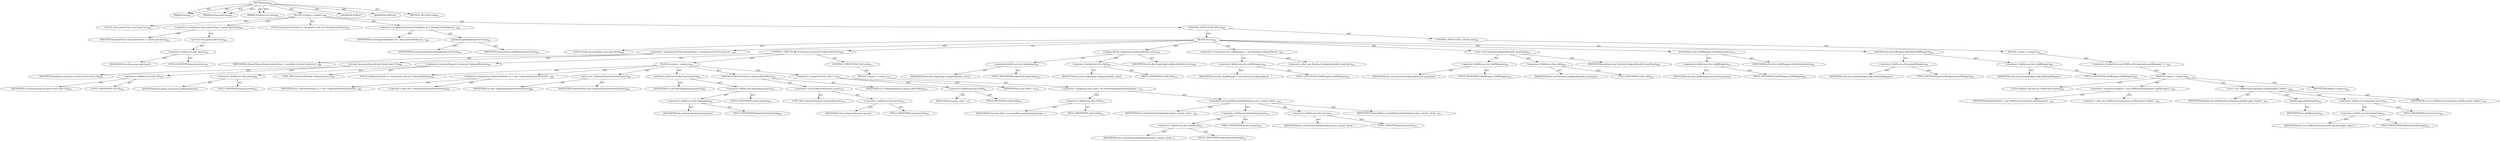 digraph "init" {  
"111669149721" [label = <(METHOD,init)<SUB>900</SUB>> ]
"115964117078" [label = <(PARAM,this)<SUB>900</SUB>> ]
"115964117079" [label = <(PARAM,String propType)<SUB>900</SUB>> ]
"115964117080" [label = <(PARAM,AttributeList attrs)<SUB>900</SUB>> ]
"25769803902" [label = <(BLOCK,&lt;empty&gt;,&lt;empty&gt;)<SUB>900</SUB>> ]
"94489280570" [label = <(LOCAL,Class parentClass: java.lang.Class)<SUB>901</SUB>> ]
"30064771594" [label = <(&lt;operator&gt;.assignment,Class parentClass = parent.getClass())<SUB>901</SUB>> ]
"68719477198" [label = <(IDENTIFIER,parentClass,Class parentClass = parent.getClass())<SUB>901</SUB>> ]
"30064771595" [label = <(getClass,this.parent.getClass())<SUB>901</SUB>> ]
"30064771596" [label = <(&lt;operator&gt;.fieldAccess,this.parent)<SUB>901</SUB>> ]
"68719477199" [label = <(IDENTIFIER,this,this.parent.getClass())> ]
"55834575011" [label = <(FIELD_IDENTIFIER,parent,parent)<SUB>901</SUB>> ]
"94489280571" [label = <(LOCAL,IntrospectionHelper ih: org.apache.tools.ant.IntrospectionHelper)<SUB>902</SUB>> ]
"30064771597" [label = <(&lt;operator&gt;.assignment,IntrospectionHelper ih = IntrospectionHelper.ge...)<SUB>902</SUB>> ]
"68719477200" [label = <(IDENTIFIER,ih,IntrospectionHelper ih = IntrospectionHelper.ge...)<SUB>902</SUB>> ]
"30064771598" [label = <(getHelper,getHelper(parentClass))<SUB>903</SUB>> ]
"68719477201" [label = <(IDENTIFIER,IntrospectionHelper,getHelper(parentClass))<SUB>903</SUB>> ]
"68719477202" [label = <(IDENTIFIER,parentClass,getHelper(parentClass))<SUB>903</SUB>> ]
"47244640331" [label = <(CONTROL_STRUCTURE,TRY,try)<SUB>905</SUB>> ]
"25769803903" [label = <(BLOCK,try,try)<SUB>905</SUB>> ]
"94489280572" [label = <(LOCAL,String elementName: java.lang.String)<SUB>906</SUB>> ]
"30064771599" [label = <(&lt;operator&gt;.assignment,String elementName = propType.toLowerCase(Local...)<SUB>906</SUB>> ]
"68719477203" [label = <(IDENTIFIER,elementName,String elementName = propType.toLowerCase(Local...)<SUB>906</SUB>> ]
"30064771600" [label = <(toLowerCase,propType.toLowerCase(Locale.US))<SUB>906</SUB>> ]
"68719477204" [label = <(IDENTIFIER,propType,propType.toLowerCase(Locale.US))<SUB>906</SUB>> ]
"30064771601" [label = <(&lt;operator&gt;.fieldAccess,Locale.US)<SUB>906</SUB>> ]
"68719477205" [label = <(IDENTIFIER,Locale,propType.toLowerCase(Locale.US))<SUB>906</SUB>> ]
"55834575012" [label = <(FIELD_IDENTIFIER,US,US)<SUB>906</SUB>> ]
"47244640332" [label = <(CONTROL_STRUCTURE,IF,if (parent instanceof UnknownElement))<SUB>907</SUB>> ]
"30064771602" [label = <(&lt;operator&gt;.instanceOf,parent instanceof UnknownElement)<SUB>907</SUB>> ]
"30064771603" [label = <(&lt;operator&gt;.fieldAccess,this.parent)<SUB>907</SUB>> ]
"68719477206" [label = <(IDENTIFIER,this,parent instanceof UnknownElement)> ]
"55834575013" [label = <(FIELD_IDENTIFIER,parent,parent)<SUB>907</SUB>> ]
"180388626446" [label = <(TYPE_REF,UnknownElement,UnknownElement)<SUB>907</SUB>> ]
"25769803904" [label = <(BLOCK,&lt;empty&gt;,&lt;empty&gt;)<SUB>907</SUB>> ]
"94489280573" [label = <(LOCAL,UnknownElement uc: org.apache.tools.ant.UnknownElement)<SUB>908</SUB>> ]
"30064771604" [label = <(&lt;operator&gt;.assignment,UnknownElement uc = new UnknownElement(elementN...)<SUB>908</SUB>> ]
"68719477207" [label = <(IDENTIFIER,uc,UnknownElement uc = new UnknownElement(elementN...)<SUB>908</SUB>> ]
"30064771605" [label = <(&lt;operator&gt;.alloc,new UnknownElement(elementName))<SUB>908</SUB>> ]
"30064771606" [label = <(&lt;init&gt;,new UnknownElement(elementName))<SUB>908</SUB>> ]
"68719477208" [label = <(IDENTIFIER,uc,new UnknownElement(elementName))<SUB>908</SUB>> ]
"68719477209" [label = <(IDENTIFIER,elementName,new UnknownElement(elementName))<SUB>908</SUB>> ]
"30064771607" [label = <(setProject,setProject(helperImpl.project))<SUB>909</SUB>> ]
"68719477210" [label = <(IDENTIFIER,uc,setProject(helperImpl.project))<SUB>909</SUB>> ]
"30064771608" [label = <(&lt;operator&gt;.fieldAccess,helperImpl.project)<SUB>909</SUB>> ]
"30064771609" [label = <(&lt;operator&gt;.fieldAccess,this.helperImpl)<SUB>909</SUB>> ]
"68719477211" [label = <(IDENTIFIER,this,setProject(helperImpl.project))> ]
"55834575014" [label = <(FIELD_IDENTIFIER,helperImpl,helperImpl)<SUB>909</SUB>> ]
"55834575015" [label = <(FIELD_IDENTIFIER,project,project)<SUB>909</SUB>> ]
"30064771610" [label = <(addChild,(UnknownElement) parent.addChild(uc))<SUB>910</SUB>> ]
"30064771611" [label = <(&lt;operator&gt;.cast,(UnknownElement) parent)<SUB>910</SUB>> ]
"180388626447" [label = <(TYPE_REF,UnknownElement,UnknownElement)<SUB>910</SUB>> ]
"30064771612" [label = <(&lt;operator&gt;.fieldAccess,this.parent)<SUB>910</SUB>> ]
"68719477212" [label = <(IDENTIFIER,this,(UnknownElement) parent)> ]
"55834575016" [label = <(FIELD_IDENTIFIER,parent,parent)<SUB>910</SUB>> ]
"68719477213" [label = <(IDENTIFIER,uc,(UnknownElement) parent.addChild(uc))<SUB>910</SUB>> ]
"30064771613" [label = <(&lt;operator&gt;.assignment,this.child = uc)<SUB>911</SUB>> ]
"30064771614" [label = <(&lt;operator&gt;.fieldAccess,this.child)<SUB>911</SUB>> ]
"68719477214" [label = <(IDENTIFIER,this,this.child = uc)> ]
"55834575017" [label = <(FIELD_IDENTIFIER,child,child)<SUB>911</SUB>> ]
"68719477215" [label = <(IDENTIFIER,uc,this.child = uc)<SUB>911</SUB>> ]
"47244640333" [label = <(CONTROL_STRUCTURE,ELSE,else)<SUB>912</SUB>> ]
"25769803905" [label = <(BLOCK,&lt;empty&gt;,&lt;empty&gt;)<SUB>912</SUB>> ]
"30064771615" [label = <(&lt;operator&gt;.assignment,this.child = ih.createElement(helperImpl.projec...)<SUB>913</SUB>> ]
"30064771616" [label = <(&lt;operator&gt;.fieldAccess,this.child)<SUB>913</SUB>> ]
"68719477216" [label = <(IDENTIFIER,this,this.child = ih.createElement(helperImpl.projec...)> ]
"55834575018" [label = <(FIELD_IDENTIFIER,child,child)<SUB>913</SUB>> ]
"30064771617" [label = <(createElement,createElement(helperImpl.project, parent, eleme...)<SUB>913</SUB>> ]
"68719477217" [label = <(IDENTIFIER,ih,createElement(helperImpl.project, parent, eleme...)<SUB>913</SUB>> ]
"30064771618" [label = <(&lt;operator&gt;.fieldAccess,helperImpl.project)<SUB>913</SUB>> ]
"30064771619" [label = <(&lt;operator&gt;.fieldAccess,this.helperImpl)<SUB>913</SUB>> ]
"68719477218" [label = <(IDENTIFIER,this,createElement(helperImpl.project, parent, eleme...)> ]
"55834575019" [label = <(FIELD_IDENTIFIER,helperImpl,helperImpl)<SUB>913</SUB>> ]
"55834575020" [label = <(FIELD_IDENTIFIER,project,project)<SUB>913</SUB>> ]
"30064771620" [label = <(&lt;operator&gt;.fieldAccess,this.parent)<SUB>913</SUB>> ]
"68719477219" [label = <(IDENTIFIER,this,createElement(helperImpl.project, parent, eleme...)> ]
"55834575021" [label = <(FIELD_IDENTIFIER,parent,parent)<SUB>913</SUB>> ]
"68719477220" [label = <(IDENTIFIER,elementName,createElement(helperImpl.project, parent, eleme...)<SUB>913</SUB>> ]
"30064771621" [label = <(configureId,this.helperImpl.configureId(child, attrs))<SUB>916</SUB>> ]
"30064771622" [label = <(&lt;operator&gt;.fieldAccess,this.helperImpl)<SUB>916</SUB>> ]
"68719477221" [label = <(IDENTIFIER,this,this.helperImpl.configureId(child, attrs))> ]
"55834575022" [label = <(FIELD_IDENTIFIER,helperImpl,helperImpl)<SUB>916</SUB>> ]
"30064771623" [label = <(&lt;operator&gt;.fieldAccess,this.child)<SUB>916</SUB>> ]
"68719477222" [label = <(IDENTIFIER,this,this.helperImpl.configureId(child, attrs))> ]
"55834575023" [label = <(FIELD_IDENTIFIER,child,child)<SUB>916</SUB>> ]
"68719477223" [label = <(IDENTIFIER,attrs,this.helperImpl.configureId(child, attrs))<SUB>916</SUB>> ]
"30064771624" [label = <(&lt;operator&gt;.assignment,this.childWrapper = new RuntimeConfigurable(chi...)<SUB>918</SUB>> ]
"30064771625" [label = <(&lt;operator&gt;.fieldAccess,this.childWrapper)<SUB>918</SUB>> ]
"68719477224" [label = <(IDENTIFIER,this,this.childWrapper = new RuntimeConfigurable(chi...)> ]
"55834575024" [label = <(FIELD_IDENTIFIER,childWrapper,childWrapper)<SUB>918</SUB>> ]
"30064771626" [label = <(&lt;operator&gt;.alloc,new RuntimeConfigurable(child, propType))<SUB>918</SUB>> ]
"30064771627" [label = <(&lt;init&gt;,new RuntimeConfigurable(child, propType))<SUB>918</SUB>> ]
"30064771628" [label = <(&lt;operator&gt;.fieldAccess,this.childWrapper)<SUB>918</SUB>> ]
"68719477225" [label = <(IDENTIFIER,this,new RuntimeConfigurable(child, propType))> ]
"55834575025" [label = <(FIELD_IDENTIFIER,childWrapper,childWrapper)<SUB>918</SUB>> ]
"30064771629" [label = <(&lt;operator&gt;.fieldAccess,this.child)<SUB>918</SUB>> ]
"68719477226" [label = <(IDENTIFIER,this,new RuntimeConfigurable(child, propType))> ]
"55834575026" [label = <(FIELD_IDENTIFIER,child,child)<SUB>918</SUB>> ]
"68719477227" [label = <(IDENTIFIER,propType,new RuntimeConfigurable(child, propType))<SUB>918</SUB>> ]
"30064771630" [label = <(setAttributes,this.childWrapper.setAttributes(attrs))<SUB>919</SUB>> ]
"30064771631" [label = <(&lt;operator&gt;.fieldAccess,this.childWrapper)<SUB>919</SUB>> ]
"68719477228" [label = <(IDENTIFIER,this,this.childWrapper.setAttributes(attrs))> ]
"55834575027" [label = <(FIELD_IDENTIFIER,childWrapper,childWrapper)<SUB>919</SUB>> ]
"68719477229" [label = <(IDENTIFIER,attrs,this.childWrapper.setAttributes(attrs))<SUB>919</SUB>> ]
"30064771632" [label = <(addChild,this.parentWrapper.addChild(childWrapper))<SUB>920</SUB>> ]
"30064771633" [label = <(&lt;operator&gt;.fieldAccess,this.parentWrapper)<SUB>920</SUB>> ]
"68719477230" [label = <(IDENTIFIER,this,this.parentWrapper.addChild(childWrapper))> ]
"55834575028" [label = <(FIELD_IDENTIFIER,parentWrapper,parentWrapper)<SUB>920</SUB>> ]
"30064771634" [label = <(&lt;operator&gt;.fieldAccess,this.childWrapper)<SUB>920</SUB>> ]
"68719477231" [label = <(IDENTIFIER,this,this.parentWrapper.addChild(childWrapper))> ]
"55834575029" [label = <(FIELD_IDENTIFIER,childWrapper,childWrapper)<SUB>920</SUB>> ]
"47244640334" [label = <(CONTROL_STRUCTURE,CATCH,catch)<SUB>921</SUB>> ]
"25769803906" [label = <(BLOCK,&lt;empty&gt;,&lt;empty&gt;)<SUB>921</SUB>> ]
"30064771635" [label = <(&lt;operator&gt;.throw,throw new SAXParseException(exc.getMessage(), h...)<SUB>922</SUB>> ]
"25769803907" [label = <(BLOCK,&lt;empty&gt;,&lt;empty&gt;)<SUB>922</SUB>> ]
"94489280574" [label = <(LOCAL,$obj26: org.xml.sax.SAXParseException)<SUB>922</SUB>> ]
"30064771636" [label = <(&lt;operator&gt;.assignment,$obj26 = new SAXParseException(exc.getMessage()...)<SUB>922</SUB>> ]
"68719477232" [label = <(IDENTIFIER,$obj26,$obj26 = new SAXParseException(exc.getMessage()...)<SUB>922</SUB>> ]
"30064771637" [label = <(&lt;operator&gt;.alloc,new SAXParseException(exc.getMessage(), helperI...)<SUB>922</SUB>> ]
"30064771638" [label = <(&lt;init&gt;,new SAXParseException(exc.getMessage(), helperI...)<SUB>922</SUB>> ]
"68719477233" [label = <(IDENTIFIER,$obj26,new SAXParseException(exc.getMessage(), helperI...)<SUB>922</SUB>> ]
"30064771639" [label = <(getMessage,getMessage())<SUB>922</SUB>> ]
"68719477234" [label = <(IDENTIFIER,exc,getMessage())<SUB>922</SUB>> ]
"30064771640" [label = <(&lt;operator&gt;.fieldAccess,helperImpl.locator)<SUB>922</SUB>> ]
"30064771641" [label = <(&lt;operator&gt;.fieldAccess,this.helperImpl)<SUB>922</SUB>> ]
"68719477235" [label = <(IDENTIFIER,this,new SAXParseException(exc.getMessage(), helperI...)> ]
"55834575030" [label = <(FIELD_IDENTIFIER,helperImpl,helperImpl)<SUB>922</SUB>> ]
"55834575031" [label = <(FIELD_IDENTIFIER,locator,locator)<SUB>922</SUB>> ]
"68719477236" [label = <(IDENTIFIER,exc,new SAXParseException(exc.getMessage(), helperI...)<SUB>922</SUB>> ]
"68719477237" [label = <(IDENTIFIER,$obj26,&lt;empty&gt;)<SUB>922</SUB>> ]
"133143986246" [label = <(MODIFIER,PUBLIC)> ]
"133143986247" [label = <(MODIFIER,VIRTUAL)> ]
"128849018905" [label = <(METHOD_RETURN,void)<SUB>900</SUB>> ]
  "111669149721" -> "115964117078"  [ label = "AST: "] 
  "111669149721" -> "115964117079"  [ label = "AST: "] 
  "111669149721" -> "115964117080"  [ label = "AST: "] 
  "111669149721" -> "25769803902"  [ label = "AST: "] 
  "111669149721" -> "133143986246"  [ label = "AST: "] 
  "111669149721" -> "133143986247"  [ label = "AST: "] 
  "111669149721" -> "128849018905"  [ label = "AST: "] 
  "25769803902" -> "94489280570"  [ label = "AST: "] 
  "25769803902" -> "30064771594"  [ label = "AST: "] 
  "25769803902" -> "94489280571"  [ label = "AST: "] 
  "25769803902" -> "30064771597"  [ label = "AST: "] 
  "25769803902" -> "47244640331"  [ label = "AST: "] 
  "30064771594" -> "68719477198"  [ label = "AST: "] 
  "30064771594" -> "30064771595"  [ label = "AST: "] 
  "30064771595" -> "30064771596"  [ label = "AST: "] 
  "30064771596" -> "68719477199"  [ label = "AST: "] 
  "30064771596" -> "55834575011"  [ label = "AST: "] 
  "30064771597" -> "68719477200"  [ label = "AST: "] 
  "30064771597" -> "30064771598"  [ label = "AST: "] 
  "30064771598" -> "68719477201"  [ label = "AST: "] 
  "30064771598" -> "68719477202"  [ label = "AST: "] 
  "47244640331" -> "25769803903"  [ label = "AST: "] 
  "47244640331" -> "47244640334"  [ label = "AST: "] 
  "25769803903" -> "94489280572"  [ label = "AST: "] 
  "25769803903" -> "30064771599"  [ label = "AST: "] 
  "25769803903" -> "47244640332"  [ label = "AST: "] 
  "25769803903" -> "30064771621"  [ label = "AST: "] 
  "25769803903" -> "30064771624"  [ label = "AST: "] 
  "25769803903" -> "30064771627"  [ label = "AST: "] 
  "25769803903" -> "30064771630"  [ label = "AST: "] 
  "25769803903" -> "30064771632"  [ label = "AST: "] 
  "30064771599" -> "68719477203"  [ label = "AST: "] 
  "30064771599" -> "30064771600"  [ label = "AST: "] 
  "30064771600" -> "68719477204"  [ label = "AST: "] 
  "30064771600" -> "30064771601"  [ label = "AST: "] 
  "30064771601" -> "68719477205"  [ label = "AST: "] 
  "30064771601" -> "55834575012"  [ label = "AST: "] 
  "47244640332" -> "30064771602"  [ label = "AST: "] 
  "47244640332" -> "25769803904"  [ label = "AST: "] 
  "47244640332" -> "47244640333"  [ label = "AST: "] 
  "30064771602" -> "30064771603"  [ label = "AST: "] 
  "30064771602" -> "180388626446"  [ label = "AST: "] 
  "30064771603" -> "68719477206"  [ label = "AST: "] 
  "30064771603" -> "55834575013"  [ label = "AST: "] 
  "25769803904" -> "94489280573"  [ label = "AST: "] 
  "25769803904" -> "30064771604"  [ label = "AST: "] 
  "25769803904" -> "30064771606"  [ label = "AST: "] 
  "25769803904" -> "30064771607"  [ label = "AST: "] 
  "25769803904" -> "30064771610"  [ label = "AST: "] 
  "25769803904" -> "30064771613"  [ label = "AST: "] 
  "30064771604" -> "68719477207"  [ label = "AST: "] 
  "30064771604" -> "30064771605"  [ label = "AST: "] 
  "30064771606" -> "68719477208"  [ label = "AST: "] 
  "30064771606" -> "68719477209"  [ label = "AST: "] 
  "30064771607" -> "68719477210"  [ label = "AST: "] 
  "30064771607" -> "30064771608"  [ label = "AST: "] 
  "30064771608" -> "30064771609"  [ label = "AST: "] 
  "30064771608" -> "55834575015"  [ label = "AST: "] 
  "30064771609" -> "68719477211"  [ label = "AST: "] 
  "30064771609" -> "55834575014"  [ label = "AST: "] 
  "30064771610" -> "30064771611"  [ label = "AST: "] 
  "30064771610" -> "68719477213"  [ label = "AST: "] 
  "30064771611" -> "180388626447"  [ label = "AST: "] 
  "30064771611" -> "30064771612"  [ label = "AST: "] 
  "30064771612" -> "68719477212"  [ label = "AST: "] 
  "30064771612" -> "55834575016"  [ label = "AST: "] 
  "30064771613" -> "30064771614"  [ label = "AST: "] 
  "30064771613" -> "68719477215"  [ label = "AST: "] 
  "30064771614" -> "68719477214"  [ label = "AST: "] 
  "30064771614" -> "55834575017"  [ label = "AST: "] 
  "47244640333" -> "25769803905"  [ label = "AST: "] 
  "25769803905" -> "30064771615"  [ label = "AST: "] 
  "30064771615" -> "30064771616"  [ label = "AST: "] 
  "30064771615" -> "30064771617"  [ label = "AST: "] 
  "30064771616" -> "68719477216"  [ label = "AST: "] 
  "30064771616" -> "55834575018"  [ label = "AST: "] 
  "30064771617" -> "68719477217"  [ label = "AST: "] 
  "30064771617" -> "30064771618"  [ label = "AST: "] 
  "30064771617" -> "30064771620"  [ label = "AST: "] 
  "30064771617" -> "68719477220"  [ label = "AST: "] 
  "30064771618" -> "30064771619"  [ label = "AST: "] 
  "30064771618" -> "55834575020"  [ label = "AST: "] 
  "30064771619" -> "68719477218"  [ label = "AST: "] 
  "30064771619" -> "55834575019"  [ label = "AST: "] 
  "30064771620" -> "68719477219"  [ label = "AST: "] 
  "30064771620" -> "55834575021"  [ label = "AST: "] 
  "30064771621" -> "30064771622"  [ label = "AST: "] 
  "30064771621" -> "30064771623"  [ label = "AST: "] 
  "30064771621" -> "68719477223"  [ label = "AST: "] 
  "30064771622" -> "68719477221"  [ label = "AST: "] 
  "30064771622" -> "55834575022"  [ label = "AST: "] 
  "30064771623" -> "68719477222"  [ label = "AST: "] 
  "30064771623" -> "55834575023"  [ label = "AST: "] 
  "30064771624" -> "30064771625"  [ label = "AST: "] 
  "30064771624" -> "30064771626"  [ label = "AST: "] 
  "30064771625" -> "68719477224"  [ label = "AST: "] 
  "30064771625" -> "55834575024"  [ label = "AST: "] 
  "30064771627" -> "30064771628"  [ label = "AST: "] 
  "30064771627" -> "30064771629"  [ label = "AST: "] 
  "30064771627" -> "68719477227"  [ label = "AST: "] 
  "30064771628" -> "68719477225"  [ label = "AST: "] 
  "30064771628" -> "55834575025"  [ label = "AST: "] 
  "30064771629" -> "68719477226"  [ label = "AST: "] 
  "30064771629" -> "55834575026"  [ label = "AST: "] 
  "30064771630" -> "30064771631"  [ label = "AST: "] 
  "30064771630" -> "68719477229"  [ label = "AST: "] 
  "30064771631" -> "68719477228"  [ label = "AST: "] 
  "30064771631" -> "55834575027"  [ label = "AST: "] 
  "30064771632" -> "30064771633"  [ label = "AST: "] 
  "30064771632" -> "30064771634"  [ label = "AST: "] 
  "30064771633" -> "68719477230"  [ label = "AST: "] 
  "30064771633" -> "55834575028"  [ label = "AST: "] 
  "30064771634" -> "68719477231"  [ label = "AST: "] 
  "30064771634" -> "55834575029"  [ label = "AST: "] 
  "47244640334" -> "25769803906"  [ label = "AST: "] 
  "25769803906" -> "30064771635"  [ label = "AST: "] 
  "30064771635" -> "25769803907"  [ label = "AST: "] 
  "25769803907" -> "94489280574"  [ label = "AST: "] 
  "25769803907" -> "30064771636"  [ label = "AST: "] 
  "25769803907" -> "30064771638"  [ label = "AST: "] 
  "25769803907" -> "68719477237"  [ label = "AST: "] 
  "30064771636" -> "68719477232"  [ label = "AST: "] 
  "30064771636" -> "30064771637"  [ label = "AST: "] 
  "30064771638" -> "68719477233"  [ label = "AST: "] 
  "30064771638" -> "30064771639"  [ label = "AST: "] 
  "30064771638" -> "30064771640"  [ label = "AST: "] 
  "30064771638" -> "68719477236"  [ label = "AST: "] 
  "30064771639" -> "68719477234"  [ label = "AST: "] 
  "30064771640" -> "30064771641"  [ label = "AST: "] 
  "30064771640" -> "55834575031"  [ label = "AST: "] 
  "30064771641" -> "68719477235"  [ label = "AST: "] 
  "30064771641" -> "55834575030"  [ label = "AST: "] 
  "111669149721" -> "115964117078"  [ label = "DDG: "] 
  "111669149721" -> "115964117079"  [ label = "DDG: "] 
  "111669149721" -> "115964117080"  [ label = "DDG: "] 
}
